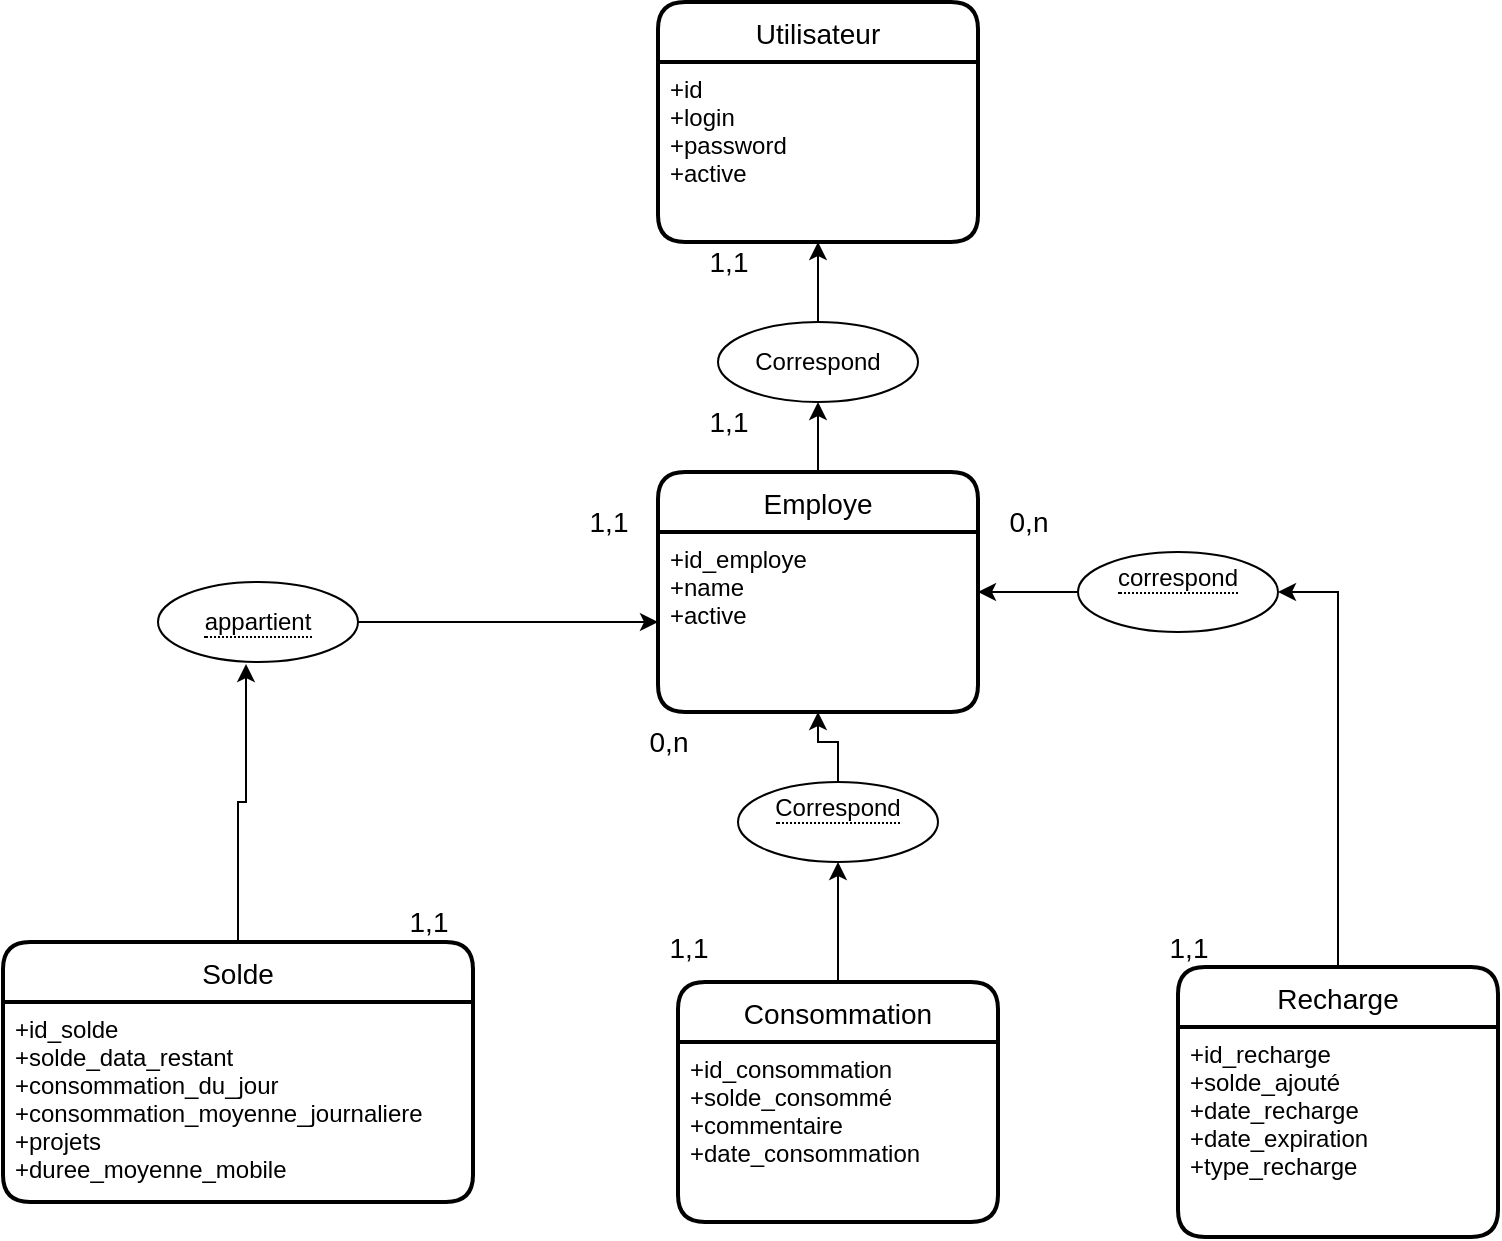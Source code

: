<mxfile version="13.6.5" type="github">
  <diagram id="XNAhClGBbjb06SnyfVDq" name="Page-1">
    <mxGraphModel dx="801" dy="1663" grid="1" gridSize="10" guides="1" tooltips="1" connect="1" arrows="1" fold="1" page="1" pageScale="1" pageWidth="827" pageHeight="1169" math="0" shadow="0">
      <root>
        <mxCell id="0" />
        <mxCell id="1" parent="0" />
        <mxCell id="x97qK44pdzID6g6w5QUF-141" style="edgeStyle=orthogonalEdgeStyle;rounded=0;orthogonalLoop=1;jettySize=auto;html=1;exitX=0;exitY=0.5;exitDx=0;exitDy=0;entryX=1;entryY=0.5;entryDx=0;entryDy=0;strokeColor=#000000;" parent="1" source="x97qK44pdzID6g6w5QUF-99" target="x97qK44pdzID6g6w5QUF-130" edge="1">
          <mxGeometry relative="1" as="geometry" />
        </mxCell>
        <mxCell id="x97qK44pdzID6g6w5QUF-99" value="&lt;span style=&quot;border-bottom: 1px dotted&quot;&gt;correspond&lt;br&gt;&lt;br&gt;&lt;/span&gt;" style="ellipse;whiteSpace=wrap;html=1;align=center;" parent="1" vertex="1">
          <mxGeometry x="560" y="275" width="100" height="40" as="geometry" />
        </mxCell>
        <mxCell id="x97qK44pdzID6g6w5QUF-133" style="edgeStyle=orthogonalEdgeStyle;rounded=0;orthogonalLoop=1;jettySize=auto;html=1;entryX=0.44;entryY=1.025;entryDx=0;entryDy=0;entryPerimeter=0;strokeColor=#000000;" parent="1" source="x97qK44pdzID6g6w5QUF-92" target="x97qK44pdzID6g6w5QUF-132" edge="1">
          <mxGeometry relative="1" as="geometry" />
        </mxCell>
        <mxCell id="x97qK44pdzID6g6w5QUF-113" value="&lt;font style=&quot;font-size: 14px&quot;&gt;1,1&lt;/font&gt;" style="text;html=1;align=center;verticalAlign=middle;resizable=0;points=[];autosize=1;" parent="1" vertex="1">
          <mxGeometry x="600" y="462.5" width="30" height="20" as="geometry" />
        </mxCell>
        <mxCell id="x97qK44pdzID6g6w5QUF-114" value="&lt;font style=&quot;font-size: 14px&quot;&gt;0,n&lt;/font&gt;" style="text;html=1;align=center;verticalAlign=middle;resizable=0;points=[];autosize=1;" parent="1" vertex="1">
          <mxGeometry x="520" y="250" width="30" height="20" as="geometry" />
        </mxCell>
        <mxCell id="x97qK44pdzID6g6w5QUF-115" style="edgeStyle=orthogonalEdgeStyle;rounded=0;orthogonalLoop=1;jettySize=auto;html=1;entryX=1;entryY=0.5;entryDx=0;entryDy=0;strokeColor=#000000;" parent="1" source="x97qK44pdzID6g6w5QUF-95" target="x97qK44pdzID6g6w5QUF-99" edge="1">
          <mxGeometry relative="1" as="geometry" />
        </mxCell>
        <mxCell id="x97qK44pdzID6g6w5QUF-142" style="edgeStyle=orthogonalEdgeStyle;rounded=0;orthogonalLoop=1;jettySize=auto;html=1;strokeColor=#000000;" parent="1" source="x97qK44pdzID6g6w5QUF-124" target="x97qK44pdzID6g6w5QUF-131" edge="1">
          <mxGeometry relative="1" as="geometry" />
        </mxCell>
        <mxCell id="x97qK44pdzID6g6w5QUF-124" value="&lt;span style=&quot;border-bottom: 1px dotted&quot;&gt;Correspond&lt;br&gt;&lt;br&gt;&lt;/span&gt;" style="ellipse;whiteSpace=wrap;html=1;align=center;" parent="1" vertex="1">
          <mxGeometry x="390" y="390" width="100" height="40" as="geometry" />
        </mxCell>
        <mxCell id="x97qK44pdzID6g6w5QUF-127" style="edgeStyle=orthogonalEdgeStyle;rounded=0;orthogonalLoop=1;jettySize=auto;html=1;strokeColor=#000000;" parent="1" source="x97qK44pdzID6g6w5QUF-122" target="x97qK44pdzID6g6w5QUF-124" edge="1">
          <mxGeometry relative="1" as="geometry">
            <mxPoint x="330" y="280" as="targetPoint" />
          </mxGeometry>
        </mxCell>
        <mxCell id="x97qK44pdzID6g6w5QUF-128" value="&lt;font style=&quot;font-size: 14px&quot;&gt;1,1&lt;/font&gt;" style="text;html=1;align=center;verticalAlign=middle;resizable=0;points=[];autosize=1;" parent="1" vertex="1">
          <mxGeometry x="350" y="462.5" width="30" height="20" as="geometry" />
        </mxCell>
        <mxCell id="x97qK44pdzID6g6w5QUF-129" value="&lt;font style=&quot;font-size: 14px&quot;&gt;0,n&lt;/font&gt;" style="text;html=1;align=center;verticalAlign=middle;resizable=0;points=[];autosize=1;" parent="1" vertex="1">
          <mxGeometry x="340" y="360" width="30" height="20" as="geometry" />
        </mxCell>
        <mxCell id="x97qK44pdzID6g6w5QUF-134" style="edgeStyle=orthogonalEdgeStyle;rounded=0;orthogonalLoop=1;jettySize=auto;html=1;entryX=0;entryY=0.5;entryDx=0;entryDy=0;strokeColor=#000000;" parent="1" source="x97qK44pdzID6g6w5QUF-132" target="x97qK44pdzID6g6w5QUF-131" edge="1">
          <mxGeometry relative="1" as="geometry" />
        </mxCell>
        <mxCell id="x97qK44pdzID6g6w5QUF-132" value="&lt;span style=&quot;border-bottom: 1px dotted&quot;&gt;appartient&lt;/span&gt;" style="ellipse;whiteSpace=wrap;html=1;align=center;" parent="1" vertex="1">
          <mxGeometry x="100" y="290" width="100" height="40" as="geometry" />
        </mxCell>
        <mxCell id="x97qK44pdzID6g6w5QUF-135" value="&lt;font style=&quot;font-size: 14px&quot;&gt;1,1&lt;/font&gt;" style="text;html=1;align=center;verticalAlign=middle;resizable=0;points=[];autosize=1;" parent="1" vertex="1">
          <mxGeometry x="220" y="450" width="30" height="20" as="geometry" />
        </mxCell>
        <mxCell id="x97qK44pdzID6g6w5QUF-137" value="&lt;font style=&quot;font-size: 14px&quot;&gt;1,1&lt;/font&gt;" style="text;html=1;align=center;verticalAlign=middle;resizable=0;points=[];autosize=1;" parent="1" vertex="1">
          <mxGeometry x="310" y="250" width="30" height="20" as="geometry" />
        </mxCell>
        <mxCell id="x97qK44pdzID6g6w5QUF-92" value="Solde" style="swimlane;childLayout=stackLayout;horizontal=1;startSize=30;horizontalStack=0;rounded=1;fontSize=14;fontStyle=0;strokeWidth=2;resizeParent=0;resizeLast=1;shadow=0;dashed=0;align=center;" parent="1" vertex="1">
          <mxGeometry x="22.5" y="470" width="235" height="130" as="geometry" />
        </mxCell>
        <mxCell id="x97qK44pdzID6g6w5QUF-93" value="+id_solde&#xa;+solde_data_restant&#xa;+consommation_du_jour&#xa;+consommation_moyenne_journaliere&#xa;+projets&#xa;+duree_moyenne_mobile" style="align=left;strokeColor=none;fillColor=none;spacingLeft=4;fontSize=12;verticalAlign=top;resizable=0;rotatable=0;part=1;" parent="x97qK44pdzID6g6w5QUF-92" vertex="1">
          <mxGeometry y="30" width="235" height="100" as="geometry" />
        </mxCell>
        <mxCell id="x97qK44pdzID6g6w5QUF-121" value="Consommation" style="swimlane;childLayout=stackLayout;horizontal=1;startSize=30;horizontalStack=0;rounded=1;fontSize=14;fontStyle=0;strokeWidth=2;resizeParent=0;resizeLast=1;shadow=0;dashed=0;align=center;" parent="1" vertex="1">
          <mxGeometry x="360" y="490" width="160" height="120" as="geometry" />
        </mxCell>
        <mxCell id="x97qK44pdzID6g6w5QUF-122" value="+id_consommation&#xa;+solde_consommé&#xa;+commentaire&#xa;+date_consommation" style="align=left;strokeColor=none;fillColor=none;spacingLeft=4;fontSize=12;verticalAlign=top;resizable=0;rotatable=0;part=1;" parent="x97qK44pdzID6g6w5QUF-121" vertex="1">
          <mxGeometry y="30" width="160" height="90" as="geometry" />
        </mxCell>
        <mxCell id="TX5LGnyhqIQ3j0AgwXFZ-8" style="edgeStyle=orthogonalEdgeStyle;rounded=0;orthogonalLoop=1;jettySize=auto;html=1;entryX=0.5;entryY=1;entryDx=0;entryDy=0;" edge="1" parent="1" source="x97qK44pdzID6g6w5QUF-130" target="TX5LGnyhqIQ3j0AgwXFZ-7">
          <mxGeometry relative="1" as="geometry" />
        </mxCell>
        <mxCell id="x97qK44pdzID6g6w5QUF-130" value="Employe" style="swimlane;childLayout=stackLayout;horizontal=1;startSize=30;horizontalStack=0;rounded=1;fontSize=14;fontStyle=0;strokeWidth=2;resizeParent=0;resizeLast=1;shadow=0;dashed=0;align=center;" parent="1" vertex="1">
          <mxGeometry x="350" y="235" width="160" height="120" as="geometry" />
        </mxCell>
        <mxCell id="x97qK44pdzID6g6w5QUF-131" value="+id_employe&#xa;+name&#xa;+active" style="align=left;strokeColor=none;fillColor=none;spacingLeft=4;fontSize=12;verticalAlign=top;resizable=0;rotatable=0;part=1;" parent="x97qK44pdzID6g6w5QUF-130" vertex="1">
          <mxGeometry y="30" width="160" height="90" as="geometry" />
        </mxCell>
        <mxCell id="x97qK44pdzID6g6w5QUF-94" value="Recharge" style="swimlane;childLayout=stackLayout;horizontal=1;startSize=30;horizontalStack=0;rounded=1;fontSize=14;fontStyle=0;strokeWidth=2;resizeParent=0;resizeLast=1;shadow=0;dashed=0;align=center;" parent="1" vertex="1">
          <mxGeometry x="610" y="482.5" width="160" height="135" as="geometry" />
        </mxCell>
        <mxCell id="x97qK44pdzID6g6w5QUF-95" value="+id_recharge&#xa;+solde_ajouté&#xa;+date_recharge&#xa;+date_expiration&#xa;+type_recharge" style="align=left;strokeColor=none;fillColor=none;spacingLeft=4;fontSize=12;verticalAlign=top;resizable=0;rotatable=0;part=1;" parent="x97qK44pdzID6g6w5QUF-94" vertex="1">
          <mxGeometry y="30" width="160" height="105" as="geometry" />
        </mxCell>
        <mxCell id="TX5LGnyhqIQ3j0AgwXFZ-9" style="edgeStyle=orthogonalEdgeStyle;rounded=0;orthogonalLoop=1;jettySize=auto;html=1;" edge="1" parent="1" source="TX5LGnyhqIQ3j0AgwXFZ-7" target="TX5LGnyhqIQ3j0AgwXFZ-6">
          <mxGeometry relative="1" as="geometry" />
        </mxCell>
        <mxCell id="TX5LGnyhqIQ3j0AgwXFZ-7" value="Correspond" style="ellipse;whiteSpace=wrap;html=1;align=center;" vertex="1" parent="1">
          <mxGeometry x="380" y="160" width="100" height="40" as="geometry" />
        </mxCell>
        <mxCell id="TX5LGnyhqIQ3j0AgwXFZ-5" value="Utilisateur" style="swimlane;childLayout=stackLayout;horizontal=1;startSize=30;horizontalStack=0;rounded=1;fontSize=14;fontStyle=0;strokeWidth=2;resizeParent=0;resizeLast=1;shadow=0;dashed=0;align=center;" vertex="1" parent="1">
          <mxGeometry x="350" width="160" height="120" as="geometry" />
        </mxCell>
        <mxCell id="TX5LGnyhqIQ3j0AgwXFZ-6" value="+id&#xa;+login&#xa;+password&#xa;+active" style="align=left;strokeColor=none;fillColor=none;spacingLeft=4;fontSize=12;verticalAlign=top;resizable=0;rotatable=0;part=1;" vertex="1" parent="TX5LGnyhqIQ3j0AgwXFZ-5">
          <mxGeometry y="30" width="160" height="90" as="geometry" />
        </mxCell>
        <mxCell id="TX5LGnyhqIQ3j0AgwXFZ-10" value="&lt;font style=&quot;font-size: 14px&quot;&gt;1,1&lt;/font&gt;" style="text;html=1;align=center;verticalAlign=middle;resizable=0;points=[];autosize=1;" vertex="1" parent="1">
          <mxGeometry x="370" y="200" width="30" height="20" as="geometry" />
        </mxCell>
        <mxCell id="TX5LGnyhqIQ3j0AgwXFZ-11" value="&lt;font style=&quot;font-size: 14px&quot;&gt;1,1&lt;/font&gt;" style="text;html=1;align=center;verticalAlign=middle;resizable=0;points=[];autosize=1;" vertex="1" parent="1">
          <mxGeometry x="370" y="120" width="30" height="20" as="geometry" />
        </mxCell>
      </root>
    </mxGraphModel>
  </diagram>
</mxfile>
